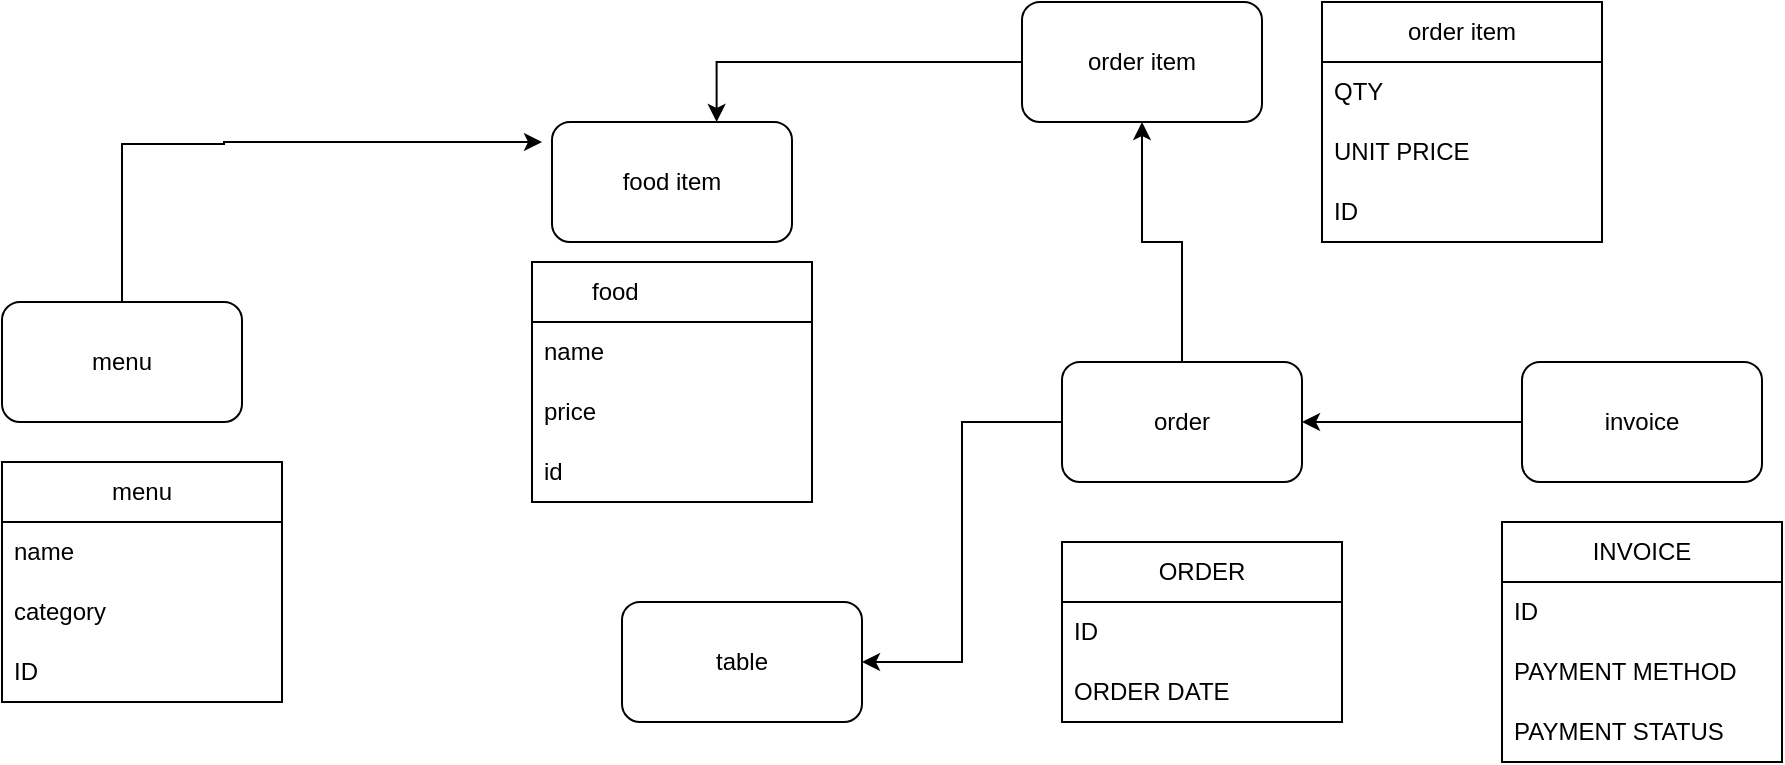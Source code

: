 <mxfile version="22.1.11" type="github">
  <diagram name="Page-1" id="VL2nZxov5QGaUj7QIAtg">
    <mxGraphModel dx="1034" dy="412" grid="1" gridSize="10" guides="1" tooltips="1" connect="1" arrows="1" fold="1" page="1" pageScale="1" pageWidth="850" pageHeight="1100" math="0" shadow="0">
      <root>
        <mxCell id="0" />
        <mxCell id="1" parent="0" />
        <mxCell id="kMDyHV29VFaGugzyRK_e-24" style="edgeStyle=orthogonalEdgeStyle;rounded=0;orthogonalLoop=1;jettySize=auto;html=1;" edge="1" parent="1" source="kMDyHV29VFaGugzyRK_e-25">
          <mxGeometry relative="1" as="geometry">
            <mxPoint x="360" y="80" as="targetPoint" />
            <Array as="points">
              <mxPoint x="150" y="81" />
              <mxPoint x="201" y="81" />
            </Array>
          </mxGeometry>
        </mxCell>
        <mxCell id="kMDyHV29VFaGugzyRK_e-25" value="menu" style="rounded=1;whiteSpace=wrap;html=1;" vertex="1" parent="1">
          <mxGeometry x="90" y="160" width="120" height="60" as="geometry" />
        </mxCell>
        <mxCell id="kMDyHV29VFaGugzyRK_e-26" value="menu" style="swimlane;fontStyle=0;childLayout=stackLayout;horizontal=1;startSize=30;horizontalStack=0;resizeParent=1;resizeParentMax=0;resizeLast=0;collapsible=1;marginBottom=0;whiteSpace=wrap;html=1;" vertex="1" parent="1">
          <mxGeometry x="90" y="240" width="140" height="120" as="geometry" />
        </mxCell>
        <mxCell id="kMDyHV29VFaGugzyRK_e-27" value="name" style="text;strokeColor=none;fillColor=none;align=left;verticalAlign=middle;spacingLeft=4;spacingRight=4;overflow=hidden;points=[[0,0.5],[1,0.5]];portConstraint=eastwest;rotatable=0;whiteSpace=wrap;html=1;" vertex="1" parent="kMDyHV29VFaGugzyRK_e-26">
          <mxGeometry y="30" width="140" height="30" as="geometry" />
        </mxCell>
        <mxCell id="kMDyHV29VFaGugzyRK_e-28" value="category" style="text;strokeColor=none;fillColor=none;align=left;verticalAlign=middle;spacingLeft=4;spacingRight=4;overflow=hidden;points=[[0,0.5],[1,0.5]];portConstraint=eastwest;rotatable=0;whiteSpace=wrap;html=1;" vertex="1" parent="kMDyHV29VFaGugzyRK_e-26">
          <mxGeometry y="60" width="140" height="30" as="geometry" />
        </mxCell>
        <mxCell id="kMDyHV29VFaGugzyRK_e-29" value="ID" style="text;strokeColor=none;fillColor=none;align=left;verticalAlign=middle;spacingLeft=4;spacingRight=4;overflow=hidden;points=[[0,0.5],[1,0.5]];portConstraint=eastwest;rotatable=0;whiteSpace=wrap;html=1;" vertex="1" parent="kMDyHV29VFaGugzyRK_e-26">
          <mxGeometry y="90" width="140" height="30" as="geometry" />
        </mxCell>
        <mxCell id="kMDyHV29VFaGugzyRK_e-30" value="food item" style="rounded=1;whiteSpace=wrap;html=1;" vertex="1" parent="1">
          <mxGeometry x="365" y="70" width="120" height="60" as="geometry" />
        </mxCell>
        <mxCell id="kMDyHV29VFaGugzyRK_e-31" value="food&lt;span style=&quot;white-space: pre;&quot;&gt;&#x9;&lt;/span&gt;&lt;span style=&quot;white-space: pre;&quot;&gt;&#x9;&lt;/span&gt;&lt;span style=&quot;white-space: pre;&quot;&gt;&#x9;&lt;/span&gt;" style="swimlane;fontStyle=0;childLayout=stackLayout;horizontal=1;startSize=30;horizontalStack=0;resizeParent=1;resizeParentMax=0;resizeLast=0;collapsible=1;marginBottom=0;whiteSpace=wrap;html=1;" vertex="1" parent="1">
          <mxGeometry x="355" y="140" width="140" height="120" as="geometry" />
        </mxCell>
        <mxCell id="kMDyHV29VFaGugzyRK_e-32" value="name&lt;span style=&quot;white-space: pre;&quot;&gt;&#x9;&lt;/span&gt;&lt;span style=&quot;white-space: pre;&quot;&gt;&#x9;&lt;/span&gt;&lt;span style=&quot;white-space: pre;&quot;&gt;&#x9;&lt;/span&gt;&lt;span style=&quot;white-space: pre;&quot;&gt;&#x9;&lt;/span&gt;&lt;span style=&quot;white-space: pre;&quot;&gt;&#x9;&lt;/span&gt;&lt;span style=&quot;white-space: pre;&quot;&gt;&#x9;&lt;/span&gt;&lt;span style=&quot;white-space: pre;&quot;&gt;&#x9;&lt;/span&gt;" style="text;strokeColor=none;fillColor=none;align=left;verticalAlign=middle;spacingLeft=4;spacingRight=4;overflow=hidden;points=[[0,0.5],[1,0.5]];portConstraint=eastwest;rotatable=0;whiteSpace=wrap;html=1;" vertex="1" parent="kMDyHV29VFaGugzyRK_e-31">
          <mxGeometry y="30" width="140" height="30" as="geometry" />
        </mxCell>
        <mxCell id="kMDyHV29VFaGugzyRK_e-33" value="price" style="text;strokeColor=none;fillColor=none;align=left;verticalAlign=middle;spacingLeft=4;spacingRight=4;overflow=hidden;points=[[0,0.5],[1,0.5]];portConstraint=eastwest;rotatable=0;whiteSpace=wrap;html=1;" vertex="1" parent="kMDyHV29VFaGugzyRK_e-31">
          <mxGeometry y="60" width="140" height="30" as="geometry" />
        </mxCell>
        <mxCell id="kMDyHV29VFaGugzyRK_e-34" value="id" style="text;strokeColor=none;fillColor=none;align=left;verticalAlign=middle;spacingLeft=4;spacingRight=4;overflow=hidden;points=[[0,0.5],[1,0.5]];portConstraint=eastwest;rotatable=0;whiteSpace=wrap;html=1;" vertex="1" parent="kMDyHV29VFaGugzyRK_e-31">
          <mxGeometry y="90" width="140" height="30" as="geometry" />
        </mxCell>
        <mxCell id="kMDyHV29VFaGugzyRK_e-35" value="order item" style="rounded=1;whiteSpace=wrap;html=1;" vertex="1" parent="1">
          <mxGeometry x="600" y="10" width="120" height="60" as="geometry" />
        </mxCell>
        <mxCell id="kMDyHV29VFaGugzyRK_e-57" style="edgeStyle=orthogonalEdgeStyle;rounded=0;orthogonalLoop=1;jettySize=auto;html=1;entryX=0.5;entryY=1;entryDx=0;entryDy=0;" edge="1" parent="1" source="kMDyHV29VFaGugzyRK_e-36" target="kMDyHV29VFaGugzyRK_e-35">
          <mxGeometry relative="1" as="geometry">
            <mxPoint x="660" y="80" as="targetPoint" />
          </mxGeometry>
        </mxCell>
        <mxCell id="kMDyHV29VFaGugzyRK_e-62" style="edgeStyle=orthogonalEdgeStyle;rounded=0;orthogonalLoop=1;jettySize=auto;html=1;entryX=1;entryY=0.5;entryDx=0;entryDy=0;" edge="1" parent="1" source="kMDyHV29VFaGugzyRK_e-36" target="kMDyHV29VFaGugzyRK_e-39">
          <mxGeometry relative="1" as="geometry" />
        </mxCell>
        <mxCell id="kMDyHV29VFaGugzyRK_e-36" value="order" style="rounded=1;whiteSpace=wrap;html=1;" vertex="1" parent="1">
          <mxGeometry x="620" y="190" width="120" height="60" as="geometry" />
        </mxCell>
        <mxCell id="kMDyHV29VFaGugzyRK_e-63" style="edgeStyle=orthogonalEdgeStyle;rounded=0;orthogonalLoop=1;jettySize=auto;html=1;" edge="1" parent="1" source="kMDyHV29VFaGugzyRK_e-38" target="kMDyHV29VFaGugzyRK_e-36">
          <mxGeometry relative="1" as="geometry" />
        </mxCell>
        <mxCell id="kMDyHV29VFaGugzyRK_e-38" value="invoice" style="rounded=1;whiteSpace=wrap;html=1;" vertex="1" parent="1">
          <mxGeometry x="850" y="190" width="120" height="60" as="geometry" />
        </mxCell>
        <mxCell id="kMDyHV29VFaGugzyRK_e-39" value="table" style="rounded=1;whiteSpace=wrap;html=1;" vertex="1" parent="1">
          <mxGeometry x="400" y="310" width="120" height="60" as="geometry" />
        </mxCell>
        <mxCell id="kMDyHV29VFaGugzyRK_e-40" style="edgeStyle=orthogonalEdgeStyle;rounded=0;orthogonalLoop=1;jettySize=auto;html=1;entryX=0.686;entryY=0;entryDx=0;entryDy=0;entryPerimeter=0;" edge="1" parent="1" source="kMDyHV29VFaGugzyRK_e-35" target="kMDyHV29VFaGugzyRK_e-30">
          <mxGeometry relative="1" as="geometry" />
        </mxCell>
        <mxCell id="kMDyHV29VFaGugzyRK_e-41" value="order item" style="swimlane;fontStyle=0;childLayout=stackLayout;horizontal=1;startSize=30;horizontalStack=0;resizeParent=1;resizeParentMax=0;resizeLast=0;collapsible=1;marginBottom=0;whiteSpace=wrap;html=1;" vertex="1" parent="1">
          <mxGeometry x="750" y="10" width="140" height="120" as="geometry" />
        </mxCell>
        <mxCell id="kMDyHV29VFaGugzyRK_e-42" value="QTY" style="text;strokeColor=none;fillColor=none;align=left;verticalAlign=middle;spacingLeft=4;spacingRight=4;overflow=hidden;points=[[0,0.5],[1,0.5]];portConstraint=eastwest;rotatable=0;whiteSpace=wrap;html=1;" vertex="1" parent="kMDyHV29VFaGugzyRK_e-41">
          <mxGeometry y="30" width="140" height="30" as="geometry" />
        </mxCell>
        <mxCell id="kMDyHV29VFaGugzyRK_e-43" value="UNIT PRICE" style="text;strokeColor=none;fillColor=none;align=left;verticalAlign=middle;spacingLeft=4;spacingRight=4;overflow=hidden;points=[[0,0.5],[1,0.5]];portConstraint=eastwest;rotatable=0;whiteSpace=wrap;html=1;" vertex="1" parent="kMDyHV29VFaGugzyRK_e-41">
          <mxGeometry y="60" width="140" height="30" as="geometry" />
        </mxCell>
        <mxCell id="kMDyHV29VFaGugzyRK_e-44" value="ID" style="text;strokeColor=none;fillColor=none;align=left;verticalAlign=middle;spacingLeft=4;spacingRight=4;overflow=hidden;points=[[0,0.5],[1,0.5]];portConstraint=eastwest;rotatable=0;whiteSpace=wrap;html=1;" vertex="1" parent="kMDyHV29VFaGugzyRK_e-41">
          <mxGeometry y="90" width="140" height="30" as="geometry" />
        </mxCell>
        <mxCell id="kMDyHV29VFaGugzyRK_e-45" value="ORDER" style="swimlane;fontStyle=0;childLayout=stackLayout;horizontal=1;startSize=30;horizontalStack=0;resizeParent=1;resizeParentMax=0;resizeLast=0;collapsible=1;marginBottom=0;whiteSpace=wrap;html=1;" vertex="1" parent="1">
          <mxGeometry x="620" y="280" width="140" height="90" as="geometry" />
        </mxCell>
        <mxCell id="kMDyHV29VFaGugzyRK_e-46" value="ID" style="text;strokeColor=none;fillColor=none;align=left;verticalAlign=middle;spacingLeft=4;spacingRight=4;overflow=hidden;points=[[0,0.5],[1,0.5]];portConstraint=eastwest;rotatable=0;whiteSpace=wrap;html=1;" vertex="1" parent="kMDyHV29VFaGugzyRK_e-45">
          <mxGeometry y="30" width="140" height="30" as="geometry" />
        </mxCell>
        <mxCell id="kMDyHV29VFaGugzyRK_e-47" value="ORDER DATE" style="text;strokeColor=none;fillColor=none;align=left;verticalAlign=middle;spacingLeft=4;spacingRight=4;overflow=hidden;points=[[0,0.5],[1,0.5]];portConstraint=eastwest;rotatable=0;whiteSpace=wrap;html=1;" vertex="1" parent="kMDyHV29VFaGugzyRK_e-45">
          <mxGeometry y="60" width="140" height="30" as="geometry" />
        </mxCell>
        <mxCell id="kMDyHV29VFaGugzyRK_e-49" value="INVOICE" style="swimlane;fontStyle=0;childLayout=stackLayout;horizontal=1;startSize=30;horizontalStack=0;resizeParent=1;resizeParentMax=0;resizeLast=0;collapsible=1;marginBottom=0;whiteSpace=wrap;html=1;" vertex="1" parent="1">
          <mxGeometry x="840" y="270" width="140" height="120" as="geometry" />
        </mxCell>
        <mxCell id="kMDyHV29VFaGugzyRK_e-50" value="ID" style="text;strokeColor=none;fillColor=none;align=left;verticalAlign=middle;spacingLeft=4;spacingRight=4;overflow=hidden;points=[[0,0.5],[1,0.5]];portConstraint=eastwest;rotatable=0;whiteSpace=wrap;html=1;" vertex="1" parent="kMDyHV29VFaGugzyRK_e-49">
          <mxGeometry y="30" width="140" height="30" as="geometry" />
        </mxCell>
        <mxCell id="kMDyHV29VFaGugzyRK_e-51" value="PAYMENT METHOD" style="text;strokeColor=none;fillColor=none;align=left;verticalAlign=middle;spacingLeft=4;spacingRight=4;overflow=hidden;points=[[0,0.5],[1,0.5]];portConstraint=eastwest;rotatable=0;whiteSpace=wrap;html=1;" vertex="1" parent="kMDyHV29VFaGugzyRK_e-49">
          <mxGeometry y="60" width="140" height="30" as="geometry" />
        </mxCell>
        <mxCell id="kMDyHV29VFaGugzyRK_e-52" value="PAYMENT STATUS" style="text;strokeColor=none;fillColor=none;align=left;verticalAlign=middle;spacingLeft=4;spacingRight=4;overflow=hidden;points=[[0,0.5],[1,0.5]];portConstraint=eastwest;rotatable=0;whiteSpace=wrap;html=1;" vertex="1" parent="kMDyHV29VFaGugzyRK_e-49">
          <mxGeometry y="90" width="140" height="30" as="geometry" />
        </mxCell>
      </root>
    </mxGraphModel>
  </diagram>
</mxfile>
